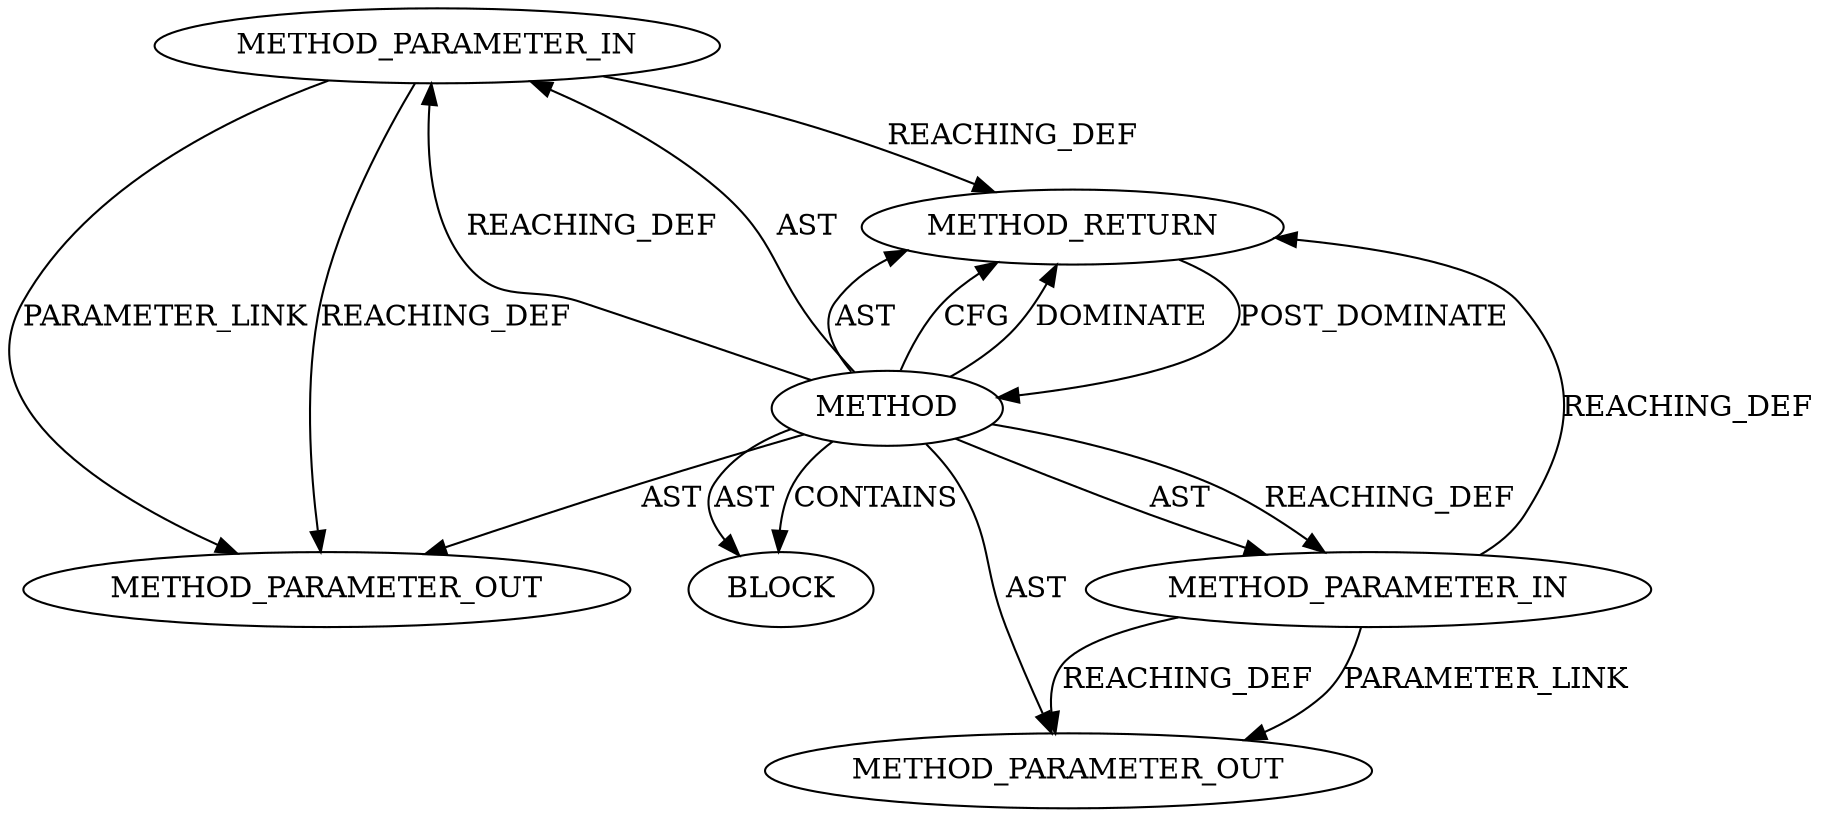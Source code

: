 digraph {
  19286 [label=METHOD_PARAMETER_IN ORDER=1 CODE="p1" IS_VARIADIC=false TYPE_FULL_NAME="ANY" EVALUATION_STRATEGY="BY_VALUE" INDEX=1 NAME="p1"]
  21740 [label=METHOD_PARAMETER_OUT ORDER=2 CODE="p2" IS_VARIADIC=false TYPE_FULL_NAME="ANY" EVALUATION_STRATEGY="BY_VALUE" INDEX=2 NAME="p2"]
  21739 [label=METHOD_PARAMETER_OUT ORDER=1 CODE="p1" IS_VARIADIC=false TYPE_FULL_NAME="ANY" EVALUATION_STRATEGY="BY_VALUE" INDEX=1 NAME="p1"]
  19289 [label=METHOD_RETURN ORDER=2 CODE="RET" TYPE_FULL_NAME="ANY" EVALUATION_STRATEGY="BY_VALUE"]
  19288 [label=BLOCK ORDER=1 ARGUMENT_INDEX=1 CODE="<empty>" TYPE_FULL_NAME="ANY"]
  19287 [label=METHOD_PARAMETER_IN ORDER=2 CODE="p2" IS_VARIADIC=false TYPE_FULL_NAME="ANY" EVALUATION_STRATEGY="BY_VALUE" INDEX=2 NAME="p2"]
  19285 [label=METHOD AST_PARENT_TYPE="NAMESPACE_BLOCK" AST_PARENT_FULL_NAME="<global>" ORDER=0 CODE="<empty>" FULL_NAME="<operator>.greaterThan" IS_EXTERNAL=true FILENAME="<empty>" SIGNATURE="" NAME="<operator>.greaterThan"]
  19285 -> 19289 [label=AST ]
  19285 -> 19288 [label=CONTAINS ]
  19285 -> 21739 [label=AST ]
  19287 -> 19289 [label=REACHING_DEF VARIABLE="p2"]
  19287 -> 21740 [label=PARAMETER_LINK ]
  19285 -> 19286 [label=REACHING_DEF VARIABLE=""]
  19286 -> 21739 [label=REACHING_DEF VARIABLE="p1"]
  19289 -> 19285 [label=POST_DOMINATE ]
  19286 -> 19289 [label=REACHING_DEF VARIABLE="p1"]
  19285 -> 19287 [label=AST ]
  19285 -> 19287 [label=REACHING_DEF VARIABLE=""]
  19285 -> 19288 [label=AST ]
  19287 -> 21740 [label=REACHING_DEF VARIABLE="p2"]
  19285 -> 21740 [label=AST ]
  19286 -> 21739 [label=PARAMETER_LINK ]
  19285 -> 19289 [label=CFG ]
  19285 -> 19286 [label=AST ]
  19285 -> 19289 [label=DOMINATE ]
}
